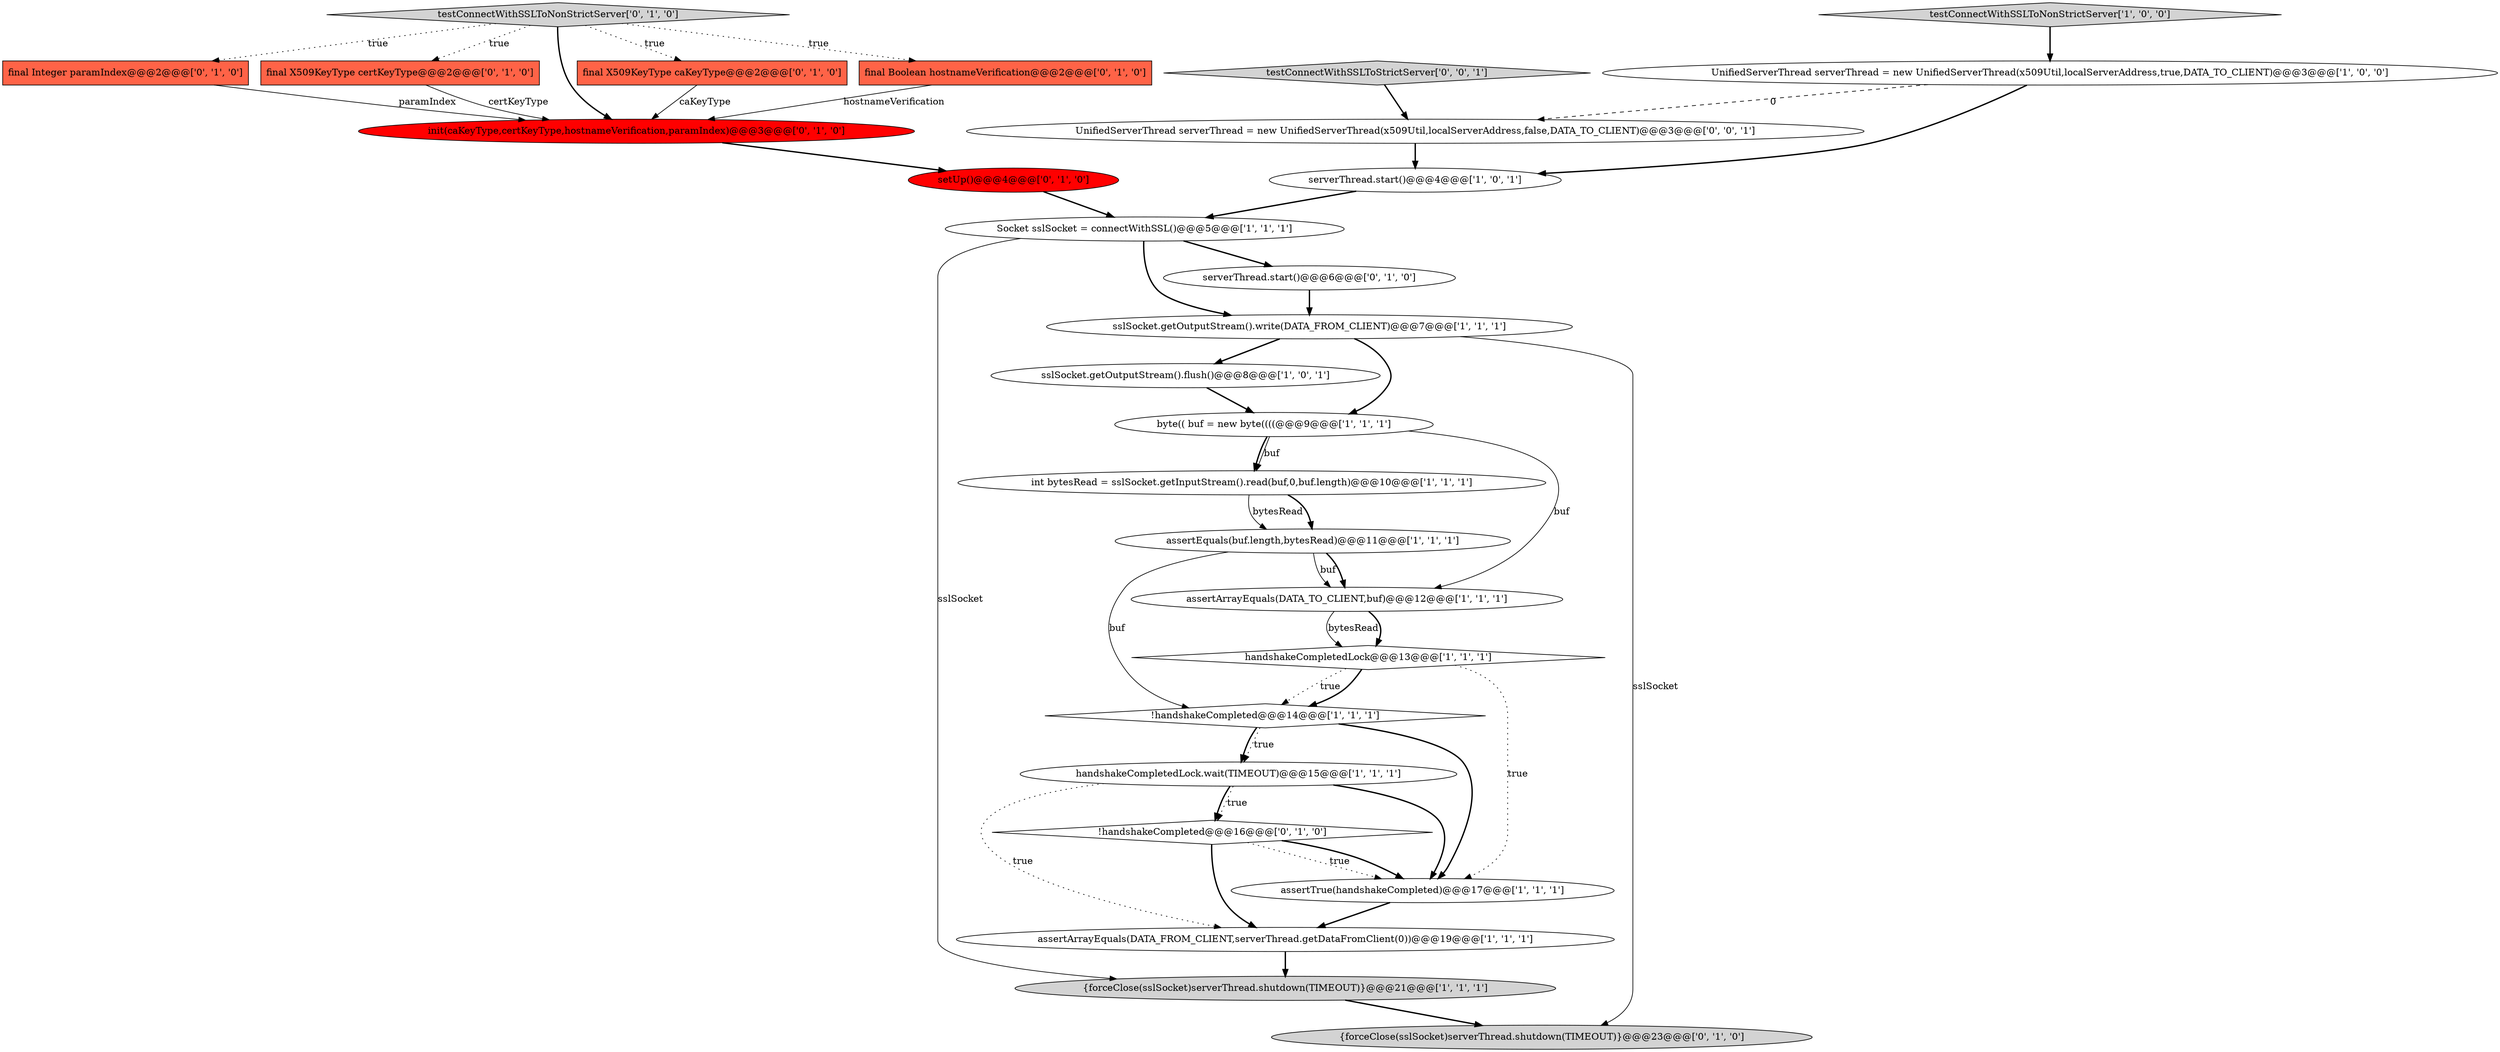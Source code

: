 digraph {
13 [style = filled, label = "assertEquals(buf.length,bytesRead)@@@11@@@['1', '1', '1']", fillcolor = white, shape = ellipse image = "AAA0AAABBB1BBB"];
6 [style = filled, label = "sslSocket.getOutputStream().flush()@@@8@@@['1', '0', '1']", fillcolor = white, shape = ellipse image = "AAA0AAABBB1BBB"];
19 [style = filled, label = "init(caKeyType,certKeyType,hostnameVerification,paramIndex)@@@3@@@['0', '1', '0']", fillcolor = red, shape = ellipse image = "AAA1AAABBB2BBB"];
27 [style = filled, label = "testConnectWithSSLToStrictServer['0', '0', '1']", fillcolor = lightgray, shape = diamond image = "AAA0AAABBB3BBB"];
14 [style = filled, label = "handshakeCompletedLock.wait(TIMEOUT)@@@15@@@['1', '1', '1']", fillcolor = white, shape = ellipse image = "AAA0AAABBB1BBB"];
25 [style = filled, label = "final Integer paramIndex@@@2@@@['0', '1', '0']", fillcolor = tomato, shape = box image = "AAA1AAABBB2BBB"];
0 [style = filled, label = "!handshakeCompleted@@@14@@@['1', '1', '1']", fillcolor = white, shape = diamond image = "AAA0AAABBB1BBB"];
12 [style = filled, label = "byte(( buf = new byte((((@@@9@@@['1', '1', '1']", fillcolor = white, shape = ellipse image = "AAA0AAABBB1BBB"];
22 [style = filled, label = "!handshakeCompleted@@@16@@@['0', '1', '0']", fillcolor = white, shape = diamond image = "AAA0AAABBB2BBB"];
17 [style = filled, label = "{forceClose(sslSocket)serverThread.shutdown(TIMEOUT)}@@@23@@@['0', '1', '0']", fillcolor = lightgray, shape = ellipse image = "AAA0AAABBB2BBB"];
20 [style = filled, label = "setUp()@@@4@@@['0', '1', '0']", fillcolor = red, shape = ellipse image = "AAA1AAABBB2BBB"];
26 [style = filled, label = "UnifiedServerThread serverThread = new UnifiedServerThread(x509Util,localServerAddress,false,DATA_TO_CLIENT)@@@3@@@['0', '0', '1']", fillcolor = white, shape = ellipse image = "AAA0AAABBB3BBB"];
1 [style = filled, label = "int bytesRead = sslSocket.getInputStream().read(buf,0,buf.length)@@@10@@@['1', '1', '1']", fillcolor = white, shape = ellipse image = "AAA0AAABBB1BBB"];
11 [style = filled, label = "assertTrue(handshakeCompleted)@@@17@@@['1', '1', '1']", fillcolor = white, shape = ellipse image = "AAA0AAABBB1BBB"];
2 [style = filled, label = "assertArrayEquals(DATA_TO_CLIENT,buf)@@@12@@@['1', '1', '1']", fillcolor = white, shape = ellipse image = "AAA0AAABBB1BBB"];
16 [style = filled, label = "final X509KeyType certKeyType@@@2@@@['0', '1', '0']", fillcolor = tomato, shape = box image = "AAA0AAABBB2BBB"];
5 [style = filled, label = "UnifiedServerThread serverThread = new UnifiedServerThread(x509Util,localServerAddress,true,DATA_TO_CLIENT)@@@3@@@['1', '0', '0']", fillcolor = white, shape = ellipse image = "AAA0AAABBB1BBB"];
4 [style = filled, label = "Socket sslSocket = connectWithSSL()@@@5@@@['1', '1', '1']", fillcolor = white, shape = ellipse image = "AAA0AAABBB1BBB"];
21 [style = filled, label = "testConnectWithSSLToNonStrictServer['0', '1', '0']", fillcolor = lightgray, shape = diamond image = "AAA0AAABBB2BBB"];
7 [style = filled, label = "{forceClose(sslSocket)serverThread.shutdown(TIMEOUT)}@@@21@@@['1', '1', '1']", fillcolor = lightgray, shape = ellipse image = "AAA0AAABBB1BBB"];
10 [style = filled, label = "serverThread.start()@@@4@@@['1', '0', '1']", fillcolor = white, shape = ellipse image = "AAA0AAABBB1BBB"];
24 [style = filled, label = "final X509KeyType caKeyType@@@2@@@['0', '1', '0']", fillcolor = tomato, shape = box image = "AAA0AAABBB2BBB"];
8 [style = filled, label = "sslSocket.getOutputStream().write(DATA_FROM_CLIENT)@@@7@@@['1', '1', '1']", fillcolor = white, shape = ellipse image = "AAA0AAABBB1BBB"];
23 [style = filled, label = "final Boolean hostnameVerification@@@2@@@['0', '1', '0']", fillcolor = tomato, shape = box image = "AAA0AAABBB2BBB"];
18 [style = filled, label = "serverThread.start()@@@6@@@['0', '1', '0']", fillcolor = white, shape = ellipse image = "AAA0AAABBB2BBB"];
15 [style = filled, label = "handshakeCompletedLock@@@13@@@['1', '1', '1']", fillcolor = white, shape = diamond image = "AAA0AAABBB1BBB"];
9 [style = filled, label = "testConnectWithSSLToNonStrictServer['1', '0', '0']", fillcolor = lightgray, shape = diamond image = "AAA0AAABBB1BBB"];
3 [style = filled, label = "assertArrayEquals(DATA_FROM_CLIENT,serverThread.getDataFromClient(0))@@@19@@@['1', '1', '1']", fillcolor = white, shape = ellipse image = "AAA0AAABBB1BBB"];
5->10 [style = bold, label=""];
7->17 [style = bold, label=""];
1->13 [style = solid, label="bytesRead"];
21->19 [style = bold, label=""];
26->10 [style = bold, label=""];
5->26 [style = dashed, label="0"];
13->0 [style = solid, label="buf"];
2->15 [style = solid, label="bytesRead"];
19->20 [style = bold, label=""];
14->22 [style = bold, label=""];
0->11 [style = bold, label=""];
14->22 [style = dotted, label="true"];
25->19 [style = solid, label="paramIndex"];
8->6 [style = bold, label=""];
4->18 [style = bold, label=""];
22->11 [style = dotted, label="true"];
12->1 [style = bold, label=""];
15->0 [style = dotted, label="true"];
1->13 [style = bold, label=""];
20->4 [style = bold, label=""];
22->3 [style = bold, label=""];
21->25 [style = dotted, label="true"];
0->14 [style = bold, label=""];
13->2 [style = solid, label="buf"];
21->24 [style = dotted, label="true"];
3->7 [style = bold, label=""];
11->3 [style = bold, label=""];
24->19 [style = solid, label="caKeyType"];
21->23 [style = dotted, label="true"];
15->0 [style = bold, label=""];
2->15 [style = bold, label=""];
15->11 [style = dotted, label="true"];
10->4 [style = bold, label=""];
9->5 [style = bold, label=""];
14->3 [style = dotted, label="true"];
23->19 [style = solid, label="hostnameVerification"];
4->8 [style = bold, label=""];
0->14 [style = dotted, label="true"];
18->8 [style = bold, label=""];
21->16 [style = dotted, label="true"];
12->1 [style = solid, label="buf"];
14->11 [style = bold, label=""];
4->7 [style = solid, label="sslSocket"];
12->2 [style = solid, label="buf"];
22->11 [style = bold, label=""];
8->12 [style = bold, label=""];
16->19 [style = solid, label="certKeyType"];
8->17 [style = solid, label="sslSocket"];
13->2 [style = bold, label=""];
27->26 [style = bold, label=""];
6->12 [style = bold, label=""];
}

